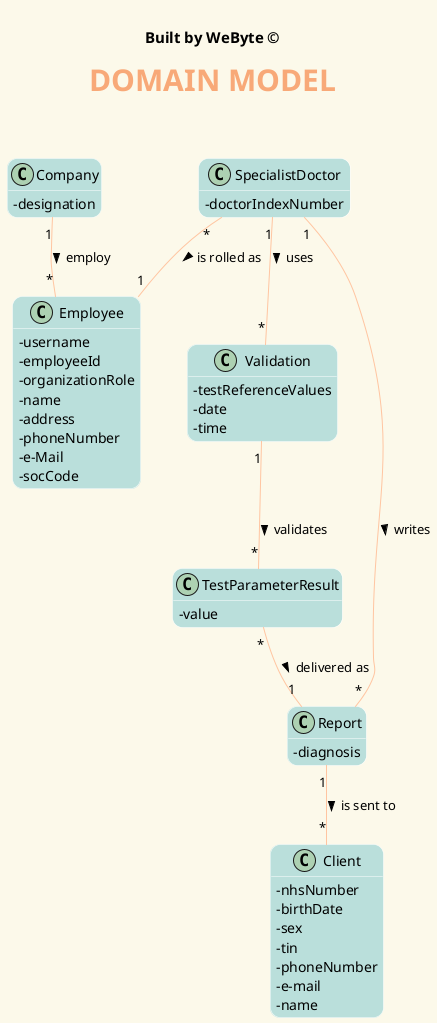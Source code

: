 @startuml
'https://plantuml.com/class-diagram
@startuml
hide methods
' ======= layout =========
skinparam backgroundColor #fcf9ea
skinparam titleBorderRoundCorner 15
skinparam titleFontSize 30
skinparam classAttributeIconSize 0
skinparam titleFontName Arial Black
skinparam titleFontColor #f8a978
skinparam roundcorner 20
skinparam stereotypeCBackgroundColor ffc5a1
skinparam class {

ArrowColor ffc5a1
BorderColor White
BackgroundColor badfdb
}


' ======= title =========
center header


<font color=Black size=15><b>Built by WeByte ©</font>
endheader
title <b>DOMAIN MODEL\n
class Employee{
     - username
         - employeeId
         - organizationRole
         - name
         - address
         - phoneNumber
         - e-Mail
         - socCode
    }
    class Company{
     - designation
    }
class SpecialistDoctor{
    - doctorIndexNumber
}
class Validation{
    - testReferenceValues
        - date
        - time
}
class TestParameterResult{
    - value
    }
    class Report{
    -diagnosis
        }
        class Client{
           - nhsNumber
           - birthDate
           - sex
           - tin
           - phoneNumber
           - e-mail
           - name
           }
Company "1" -- "*" Employee : employ >
SpecialistDoctor "1" -- "*" Report : writes >
SpecialistDoctor "*" -- "1" Employee : is rolled as >
SpecialistDoctor "1" -- "*" Validation : uses >
Validation "1" -- "*" TestParameterResult : validates >
TestParameterResult "*" -- "1" Report : delivered as >
Report "1" -- "*" Client : is sent to >



@enduml